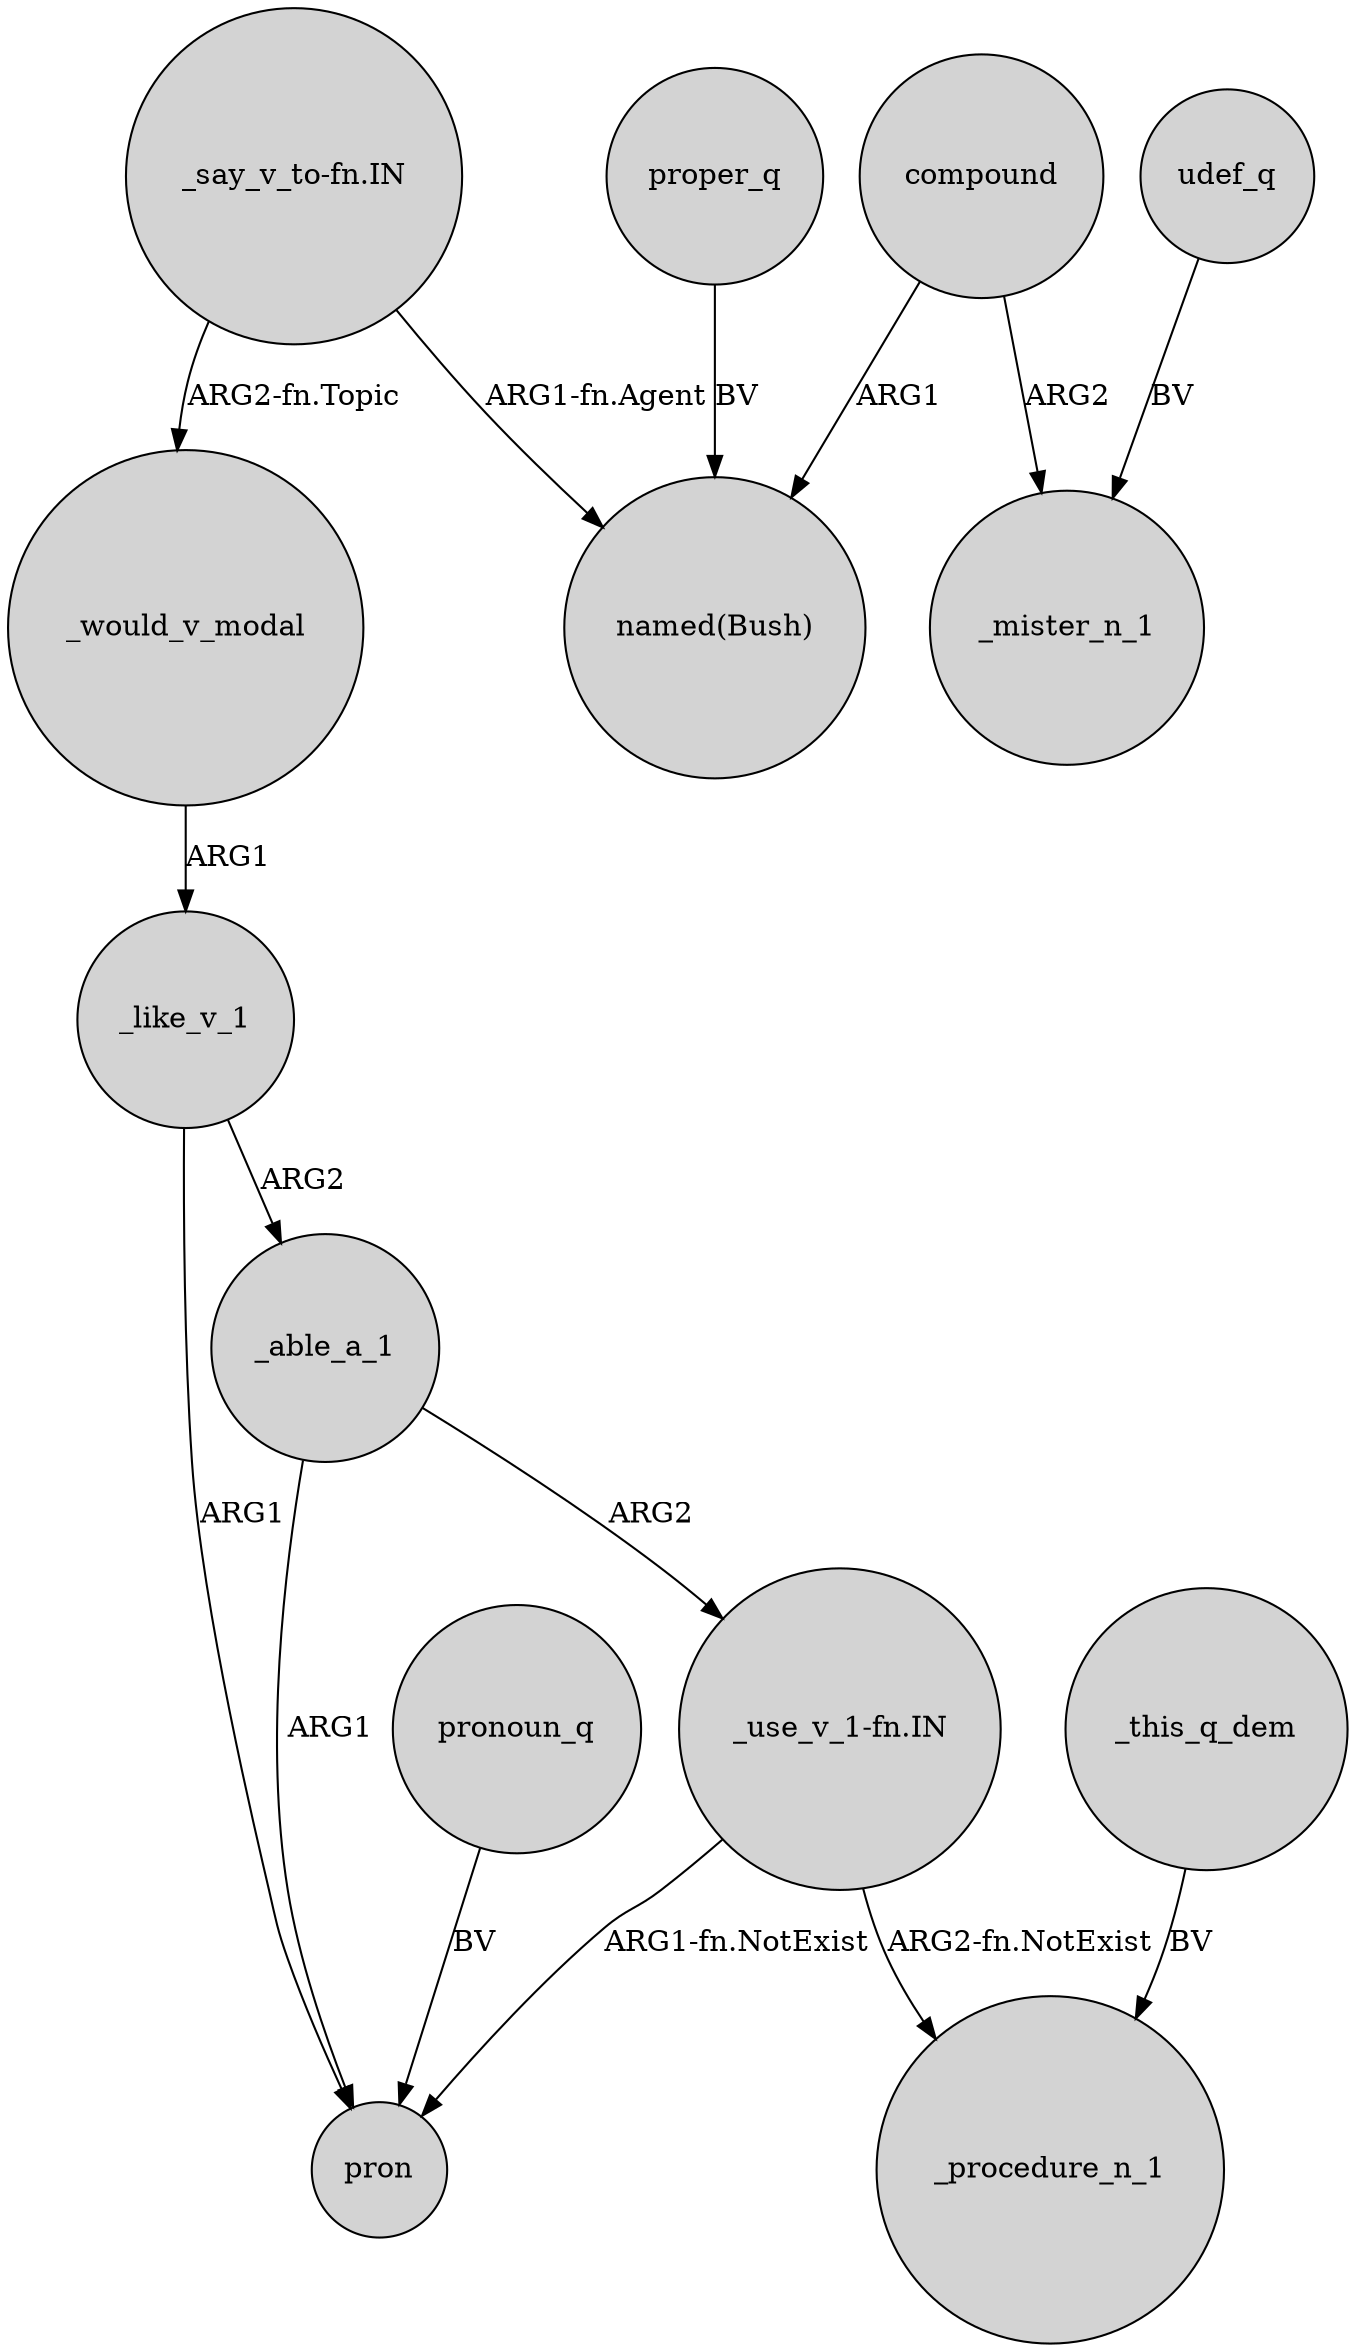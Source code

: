 digraph {
	node [shape=circle style=filled]
	"_say_v_to-fn.IN" -> _would_v_modal [label="ARG2-fn.Topic"]
	udef_q -> _mister_n_1 [label=BV]
	"_use_v_1-fn.IN" -> pron [label="ARG1-fn.NotExist"]
	"_use_v_1-fn.IN" -> _procedure_n_1 [label="ARG2-fn.NotExist"]
	_like_v_1 -> pron [label=ARG1]
	"_say_v_to-fn.IN" -> "named(Bush)" [label="ARG1-fn.Agent"]
	_able_a_1 -> pron [label=ARG1]
	_like_v_1 -> _able_a_1 [label=ARG2]
	proper_q -> "named(Bush)" [label=BV]
	_would_v_modal -> _like_v_1 [label=ARG1]
	compound -> _mister_n_1 [label=ARG2]
	_able_a_1 -> "_use_v_1-fn.IN" [label=ARG2]
	compound -> "named(Bush)" [label=ARG1]
	_this_q_dem -> _procedure_n_1 [label=BV]
	pronoun_q -> pron [label=BV]
}
